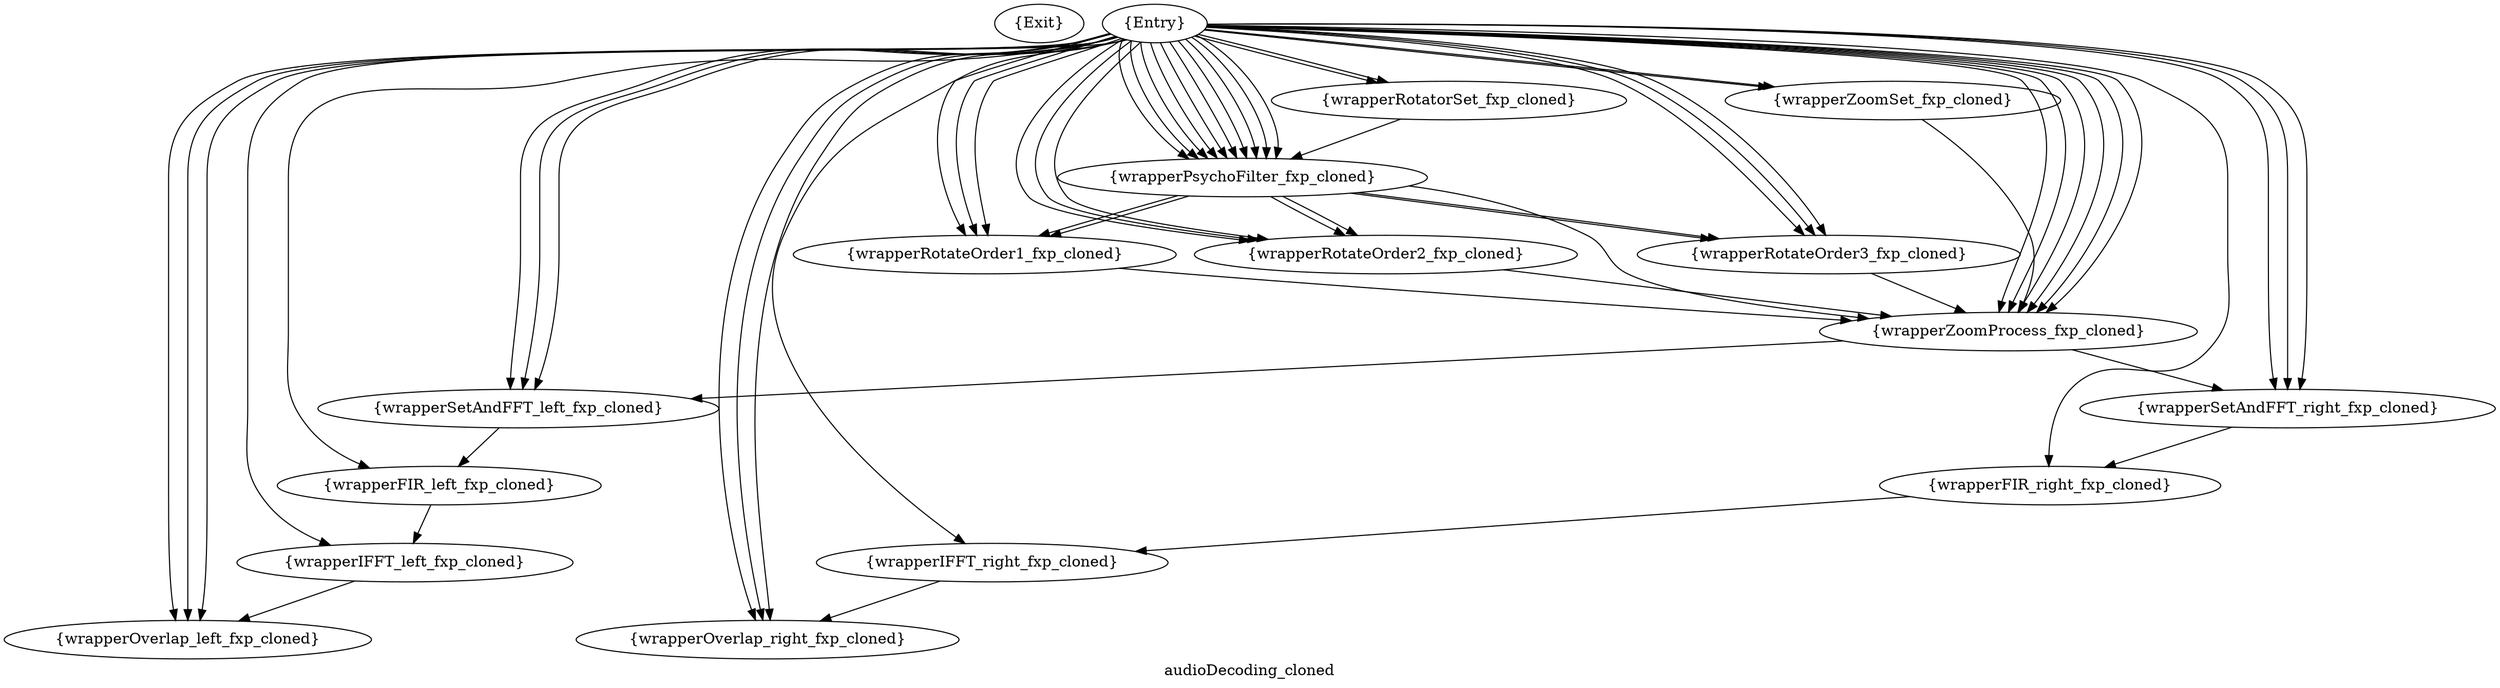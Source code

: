 digraph "audioDecoding_cloned" {
	label="audioDecoding_cloned";
	compound=true;
	Node0x71881d0 [shape=record,shape=oval,label="{Exit}"];
	Node0x71b4520 [shape=record,shape=oval,label="{Entry}"];
	Node0x71b4520 -> Node0x71cf020[lhead=cluster0x71cf020];
	Node0x71b4520 -> Node0x71cf020[lhead=cluster0x71cf020];
	Node0x71b4520 -> Node0x71ed630[lhead=cluster0x71ed630];
	Node0x71b4520 -> Node0x71ed630[lhead=cluster0x71ed630];
	Node0x71b4520 -> Node0x71ed630[lhead=cluster0x71ed630];
	Node0x71b4520 -> Node0x71ed630[lhead=cluster0x71ed630];
	Node0x71b4520 -> Node0x71ed630[lhead=cluster0x71ed630];
	Node0x71b4520 -> Node0x71ed630[lhead=cluster0x71ed630];
	Node0x71b4520 -> Node0x71ed630[lhead=cluster0x71ed630];
	Node0x71b4520 -> Node0x71ed630[lhead=cluster0x71ed630];
	Node0x71b4520 -> Node0x71ed630[lhead=cluster0x71ed630];
	Node0x71b4520 -> Node0x71ed630[lhead=cluster0x71ed630];
	Node0x71b4520 -> Node0x73cbee0[lhead=cluster0x73cbee0];
	Node0x71b4520 -> Node0x73cbee0[lhead=cluster0x73cbee0];
	Node0x71b4520 -> Node0x73cbee0[lhead=cluster0x73cbee0];
	Node0x71b4520 -> Node0x74cd1b0[lhead=cluster0x74cd1b0];
	Node0x71b4520 -> Node0x74cd1b0[lhead=cluster0x74cd1b0];
	Node0x71b4520 -> Node0x74cd1b0[lhead=cluster0x74cd1b0];
	Node0x71b4520 -> Node0x71ac250[lhead=cluster0x71ac250];
	Node0x71b4520 -> Node0x71ac250[lhead=cluster0x71ac250];
	Node0x71b4520 -> Node0x71ac250[lhead=cluster0x71ac250];
	Node0x71b4520 -> Node0x73e2e80[lhead=cluster0x73e2e80];
	Node0x71b4520 -> Node0x73e2e80[lhead=cluster0x73e2e80];
	Node0x71b4520 -> Node0x73ba900[lhead=cluster0x73ba900];
	Node0x71b4520 -> Node0x73ba900[lhead=cluster0x73ba900];
	Node0x71b4520 -> Node0x73ba900[lhead=cluster0x73ba900];
	Node0x71b4520 -> Node0x73ba900[lhead=cluster0x73ba900];
	Node0x71b4520 -> Node0x73ba900[lhead=cluster0x73ba900];
	Node0x71b4520 -> Node0x73ba900[lhead=cluster0x73ba900];
	Node0x71b4520 -> Node0x73aac80[lhead=cluster0x73aac80];
	Node0x71b4520 -> Node0x73aac80[lhead=cluster0x73aac80];
	Node0x71b4520 -> Node0x73aac80[lhead=cluster0x73aac80];
	Node0x71b4520 -> Node0x7253ea0[lhead=cluster0x7253ea0];
	Node0x71b4520 -> Node0x7253ea0[lhead=cluster0x7253ea0];
	Node0x71b4520 -> Node0x7253ea0[lhead=cluster0x7253ea0];
	Node0x71b4520 -> Node0x73e1c50[lhead=cluster0x73e1c50];
	Node0x71b4520 -> Node0x73e9c00[lhead=cluster0x73e9c00];
	Node0x71b4520 -> Node0x7296160[lhead=cluster0x7296160];
	Node0x71b4520 -> Node0x7296d10[lhead=cluster0x7296d10];
	Node0x71b4520 -> Node0x72b2970[lhead=cluster0x72b2970];
	Node0x71b4520 -> Node0x72b2970[lhead=cluster0x72b2970];
	Node0x71b4520 -> Node0x72b2970[lhead=cluster0x72b2970];
	Node0x71b4520 -> Node0x72a4e40[lhead=cluster0x72a4e40];
	Node0x71b4520 -> Node0x72a4e40[lhead=cluster0x72a4e40];
	Node0x71b4520 -> Node0x72a4e40[lhead=cluster0x72a4e40];
	Node0x71cf020 [shape=record,shape=oval,label="{wrapperRotatorSet_fxp_cloned}"];
	Node0x71cf020 -> Node0x71ed630[ltail=cluster0x71cf020, lhead=cluster0x71ed630];
	Node0x73e2e80 [shape=record,shape=oval,label="{wrapperZoomSet_fxp_cloned}"];
	Node0x73e2e80 -> Node0x73ba900[ltail=cluster0x73e2e80, lhead=cluster0x73ba900];
	Node0x71ed630 [shape=record,shape=oval,label="{wrapperPsychoFilter_fxp_cloned}"];
	Node0x71ed630 -> Node0x73cbee0[ltail=cluster0x71ed630, lhead=cluster0x73cbee0];
	Node0x71ed630 -> Node0x73cbee0[ltail=cluster0x71ed630, lhead=cluster0x73cbee0];
	Node0x71ed630 -> Node0x74cd1b0[ltail=cluster0x71ed630, lhead=cluster0x74cd1b0];
	Node0x71ed630 -> Node0x74cd1b0[ltail=cluster0x71ed630, lhead=cluster0x74cd1b0];
	Node0x71ed630 -> Node0x71ac250[ltail=cluster0x71ed630, lhead=cluster0x71ac250];
	Node0x71ed630 -> Node0x71ac250[ltail=cluster0x71ed630, lhead=cluster0x71ac250];
	Node0x71ed630 -> Node0x73ba900[ltail=cluster0x71ed630, lhead=cluster0x73ba900];
	Node0x73cbee0 [shape=record,shape=oval,label="{wrapperRotateOrder1_fxp_cloned}"];
	Node0x73cbee0 -> Node0x73ba900[ltail=cluster0x73cbee0, lhead=cluster0x73ba900];
	Node0x74cd1b0 [shape=record,shape=oval,label="{wrapperRotateOrder2_fxp_cloned}"];
	Node0x74cd1b0 -> Node0x73ba900[ltail=cluster0x74cd1b0, lhead=cluster0x73ba900];
	Node0x71ac250 [shape=record,shape=oval,label="{wrapperRotateOrder3_fxp_cloned}"];
	Node0x71ac250 -> Node0x73ba900[ltail=cluster0x71ac250, lhead=cluster0x73ba900];
	Node0x73ba900 [shape=record,shape=oval,label="{wrapperZoomProcess_fxp_cloned}"];
	Node0x73ba900 -> Node0x73aac80[ltail=cluster0x73ba900, lhead=cluster0x73aac80];
	Node0x73ba900 -> Node0x7253ea0[ltail=cluster0x73ba900, lhead=cluster0x7253ea0];
	Node0x73aac80 [shape=record,shape=oval,label="{wrapperSetAndFFT_left_fxp_cloned}"];
	Node0x73aac80 -> Node0x73e1c50[ltail=cluster0x73aac80, lhead=cluster0x73e1c50];
	Node0x7253ea0 [shape=record,shape=oval,label="{wrapperSetAndFFT_right_fxp_cloned}"];
	Node0x7253ea0 -> Node0x73e9c00[ltail=cluster0x7253ea0, lhead=cluster0x73e9c00];
	Node0x73e1c50 [shape=record,shape=oval,label="{wrapperFIR_left_fxp_cloned}"];
	Node0x73e1c50 -> Node0x7296160[ltail=cluster0x73e1c50, lhead=cluster0x7296160];
	Node0x73e9c00 [shape=record,shape=oval,label="{wrapperFIR_right_fxp_cloned}"];
	Node0x73e9c00 -> Node0x7296d10[ltail=cluster0x73e9c00, lhead=cluster0x7296d10];
	Node0x7296160 [shape=record,shape=oval,label="{wrapperIFFT_left_fxp_cloned}"];
	Node0x7296160 -> Node0x72b2970[ltail=cluster0x7296160, lhead=cluster0x72b2970];
	Node0x7296d10 [shape=record,shape=oval,label="{wrapperIFFT_right_fxp_cloned}"];
	Node0x7296d10 -> Node0x72a4e40[ltail=cluster0x7296d10, lhead=cluster0x72a4e40];
	Node0x72b2970 [shape=record,shape=oval,label="{wrapperOverlap_left_fxp_cloned}"];
	Node0x72a4e40 [shape=record,shape=oval,label="{wrapperOverlap_right_fxp_cloned}"];
}
